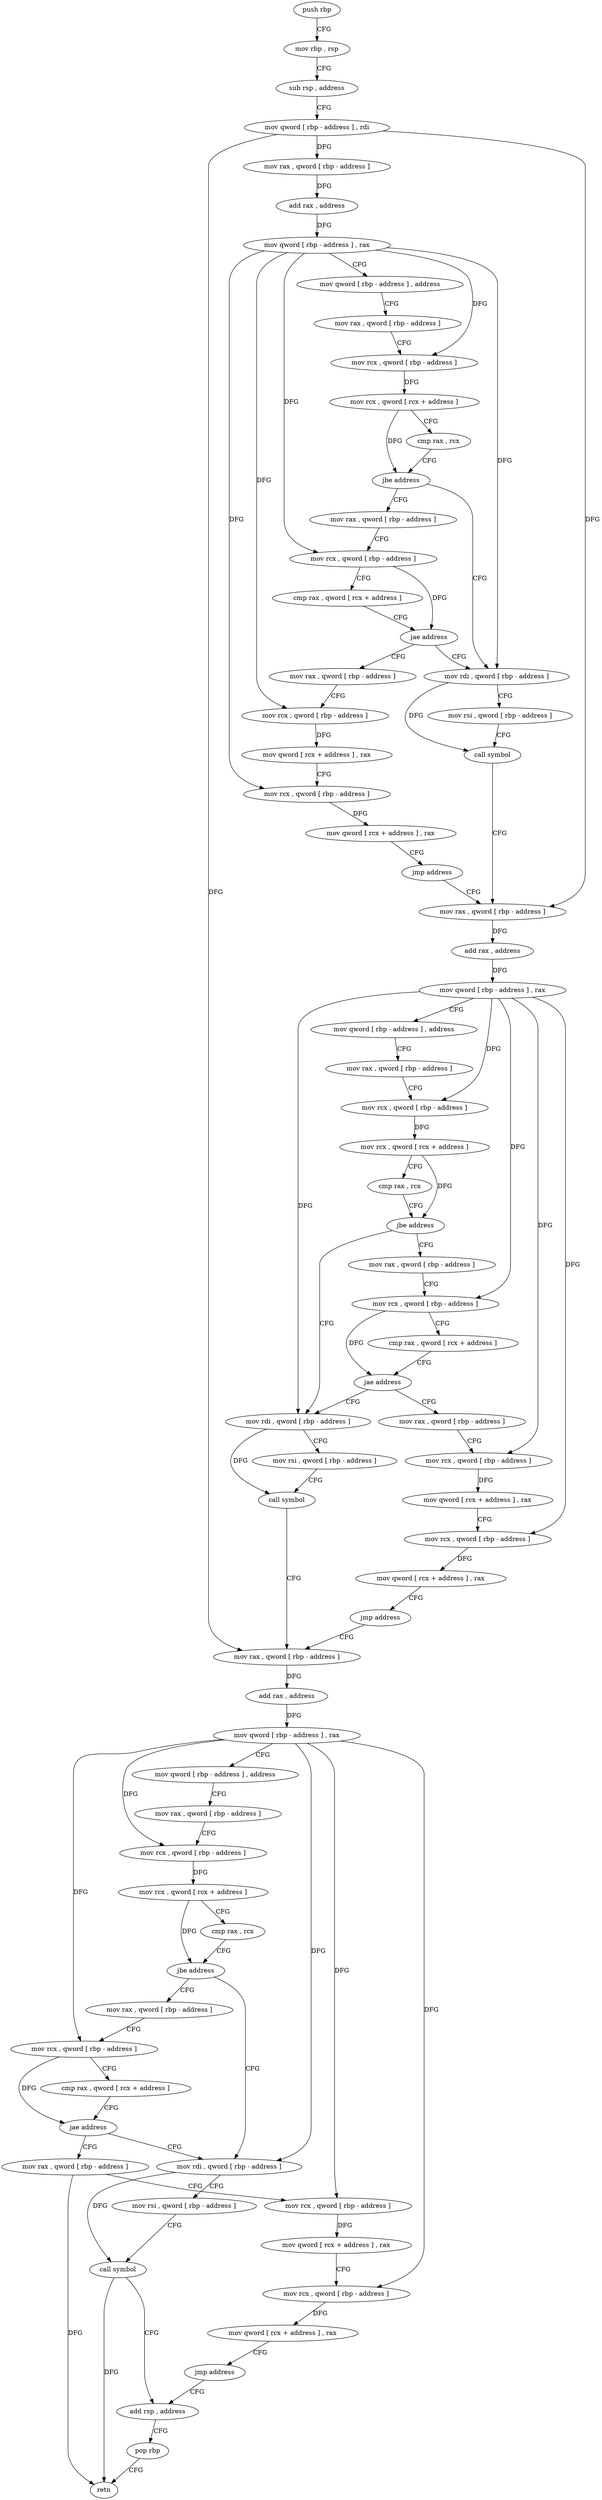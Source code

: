 digraph "func" {
"4229920" [label = "push rbp" ]
"4229921" [label = "mov rbp , rsp" ]
"4229924" [label = "sub rsp , address" ]
"4229928" [label = "mov qword [ rbp - address ] , rdi" ]
"4229932" [label = "mov rax , qword [ rbp - address ]" ]
"4229936" [label = "add rax , address" ]
"4229942" [label = "mov qword [ rbp - address ] , rax" ]
"4229946" [label = "mov qword [ rbp - address ] , address" ]
"4229954" [label = "mov rax , qword [ rbp - address ]" ]
"4229958" [label = "mov rcx , qword [ rbp - address ]" ]
"4229962" [label = "mov rcx , qword [ rcx + address ]" ]
"4229966" [label = "cmp rax , rcx" ]
"4229969" [label = "jbe address" ]
"4230018" [label = "mov rdi , qword [ rbp - address ]" ]
"4229975" [label = "mov rax , qword [ rbp - address ]" ]
"4230022" [label = "mov rsi , qword [ rbp - address ]" ]
"4230026" [label = "call symbol" ]
"4230031" [label = "mov rax , qword [ rbp - address ]" ]
"4229979" [label = "mov rcx , qword [ rbp - address ]" ]
"4229983" [label = "cmp rax , qword [ rcx + address ]" ]
"4229987" [label = "jae address" ]
"4229993" [label = "mov rax , qword [ rbp - address ]" ]
"4230117" [label = "mov rdi , qword [ rbp - address ]" ]
"4230121" [label = "mov rsi , qword [ rbp - address ]" ]
"4230125" [label = "call symbol" ]
"4230130" [label = "mov rax , qword [ rbp - address ]" ]
"4230074" [label = "mov rax , qword [ rbp - address ]" ]
"4230078" [label = "mov rcx , qword [ rbp - address ]" ]
"4230082" [label = "cmp rax , qword [ rcx + address ]" ]
"4230086" [label = "jae address" ]
"4230092" [label = "mov rax , qword [ rbp - address ]" ]
"4229997" [label = "mov rcx , qword [ rbp - address ]" ]
"4230001" [label = "mov qword [ rcx + address ] , rax" ]
"4230005" [label = "mov rcx , qword [ rbp - address ]" ]
"4230009" [label = "mov qword [ rcx + address ] , rax" ]
"4230013" [label = "jmp address" ]
"4230216" [label = "mov rdi , qword [ rbp - address ]" ]
"4230220" [label = "mov rsi , qword [ rbp - address ]" ]
"4230224" [label = "call symbol" ]
"4230229" [label = "add rsp , address" ]
"4230173" [label = "mov rax , qword [ rbp - address ]" ]
"4230177" [label = "mov rcx , qword [ rbp - address ]" ]
"4230181" [label = "cmp rax , qword [ rcx + address ]" ]
"4230185" [label = "jae address" ]
"4230191" [label = "mov rax , qword [ rbp - address ]" ]
"4230096" [label = "mov rcx , qword [ rbp - address ]" ]
"4230100" [label = "mov qword [ rcx + address ] , rax" ]
"4230104" [label = "mov rcx , qword [ rbp - address ]" ]
"4230108" [label = "mov qword [ rcx + address ] , rax" ]
"4230112" [label = "jmp address" ]
"4230035" [label = "add rax , address" ]
"4230041" [label = "mov qword [ rbp - address ] , rax" ]
"4230045" [label = "mov qword [ rbp - address ] , address" ]
"4230053" [label = "mov rax , qword [ rbp - address ]" ]
"4230057" [label = "mov rcx , qword [ rbp - address ]" ]
"4230061" [label = "mov rcx , qword [ rcx + address ]" ]
"4230065" [label = "cmp rax , rcx" ]
"4230068" [label = "jbe address" ]
"4230195" [label = "mov rcx , qword [ rbp - address ]" ]
"4230199" [label = "mov qword [ rcx + address ] , rax" ]
"4230203" [label = "mov rcx , qword [ rbp - address ]" ]
"4230207" [label = "mov qword [ rcx + address ] , rax" ]
"4230211" [label = "jmp address" ]
"4230134" [label = "add rax , address" ]
"4230140" [label = "mov qword [ rbp - address ] , rax" ]
"4230144" [label = "mov qword [ rbp - address ] , address" ]
"4230152" [label = "mov rax , qword [ rbp - address ]" ]
"4230156" [label = "mov rcx , qword [ rbp - address ]" ]
"4230160" [label = "mov rcx , qword [ rcx + address ]" ]
"4230164" [label = "cmp rax , rcx" ]
"4230167" [label = "jbe address" ]
"4230233" [label = "pop rbp" ]
"4230234" [label = "retn" ]
"4229920" -> "4229921" [ label = "CFG" ]
"4229921" -> "4229924" [ label = "CFG" ]
"4229924" -> "4229928" [ label = "CFG" ]
"4229928" -> "4229932" [ label = "DFG" ]
"4229928" -> "4230031" [ label = "DFG" ]
"4229928" -> "4230130" [ label = "DFG" ]
"4229932" -> "4229936" [ label = "DFG" ]
"4229936" -> "4229942" [ label = "DFG" ]
"4229942" -> "4229946" [ label = "CFG" ]
"4229942" -> "4229958" [ label = "DFG" ]
"4229942" -> "4230018" [ label = "DFG" ]
"4229942" -> "4229979" [ label = "DFG" ]
"4229942" -> "4229997" [ label = "DFG" ]
"4229942" -> "4230005" [ label = "DFG" ]
"4229946" -> "4229954" [ label = "CFG" ]
"4229954" -> "4229958" [ label = "CFG" ]
"4229958" -> "4229962" [ label = "DFG" ]
"4229962" -> "4229966" [ label = "CFG" ]
"4229962" -> "4229969" [ label = "DFG" ]
"4229966" -> "4229969" [ label = "CFG" ]
"4229969" -> "4230018" [ label = "CFG" ]
"4229969" -> "4229975" [ label = "CFG" ]
"4230018" -> "4230022" [ label = "CFG" ]
"4230018" -> "4230026" [ label = "DFG" ]
"4229975" -> "4229979" [ label = "CFG" ]
"4230022" -> "4230026" [ label = "CFG" ]
"4230026" -> "4230031" [ label = "CFG" ]
"4230031" -> "4230035" [ label = "DFG" ]
"4229979" -> "4229983" [ label = "CFG" ]
"4229979" -> "4229987" [ label = "DFG" ]
"4229983" -> "4229987" [ label = "CFG" ]
"4229987" -> "4230018" [ label = "CFG" ]
"4229987" -> "4229993" [ label = "CFG" ]
"4229993" -> "4229997" [ label = "CFG" ]
"4230117" -> "4230121" [ label = "CFG" ]
"4230117" -> "4230125" [ label = "DFG" ]
"4230121" -> "4230125" [ label = "CFG" ]
"4230125" -> "4230130" [ label = "CFG" ]
"4230130" -> "4230134" [ label = "DFG" ]
"4230074" -> "4230078" [ label = "CFG" ]
"4230078" -> "4230082" [ label = "CFG" ]
"4230078" -> "4230086" [ label = "DFG" ]
"4230082" -> "4230086" [ label = "CFG" ]
"4230086" -> "4230117" [ label = "CFG" ]
"4230086" -> "4230092" [ label = "CFG" ]
"4230092" -> "4230096" [ label = "CFG" ]
"4229997" -> "4230001" [ label = "DFG" ]
"4230001" -> "4230005" [ label = "CFG" ]
"4230005" -> "4230009" [ label = "DFG" ]
"4230009" -> "4230013" [ label = "CFG" ]
"4230013" -> "4230031" [ label = "CFG" ]
"4230216" -> "4230220" [ label = "CFG" ]
"4230216" -> "4230224" [ label = "DFG" ]
"4230220" -> "4230224" [ label = "CFG" ]
"4230224" -> "4230229" [ label = "CFG" ]
"4230224" -> "4230234" [ label = "DFG" ]
"4230229" -> "4230233" [ label = "CFG" ]
"4230173" -> "4230177" [ label = "CFG" ]
"4230177" -> "4230181" [ label = "CFG" ]
"4230177" -> "4230185" [ label = "DFG" ]
"4230181" -> "4230185" [ label = "CFG" ]
"4230185" -> "4230216" [ label = "CFG" ]
"4230185" -> "4230191" [ label = "CFG" ]
"4230191" -> "4230195" [ label = "CFG" ]
"4230191" -> "4230234" [ label = "DFG" ]
"4230096" -> "4230100" [ label = "DFG" ]
"4230100" -> "4230104" [ label = "CFG" ]
"4230104" -> "4230108" [ label = "DFG" ]
"4230108" -> "4230112" [ label = "CFG" ]
"4230112" -> "4230130" [ label = "CFG" ]
"4230035" -> "4230041" [ label = "DFG" ]
"4230041" -> "4230045" [ label = "CFG" ]
"4230041" -> "4230057" [ label = "DFG" ]
"4230041" -> "4230117" [ label = "DFG" ]
"4230041" -> "4230078" [ label = "DFG" ]
"4230041" -> "4230096" [ label = "DFG" ]
"4230041" -> "4230104" [ label = "DFG" ]
"4230045" -> "4230053" [ label = "CFG" ]
"4230053" -> "4230057" [ label = "CFG" ]
"4230057" -> "4230061" [ label = "DFG" ]
"4230061" -> "4230065" [ label = "CFG" ]
"4230061" -> "4230068" [ label = "DFG" ]
"4230065" -> "4230068" [ label = "CFG" ]
"4230068" -> "4230117" [ label = "CFG" ]
"4230068" -> "4230074" [ label = "CFG" ]
"4230195" -> "4230199" [ label = "DFG" ]
"4230199" -> "4230203" [ label = "CFG" ]
"4230203" -> "4230207" [ label = "DFG" ]
"4230207" -> "4230211" [ label = "CFG" ]
"4230211" -> "4230229" [ label = "CFG" ]
"4230134" -> "4230140" [ label = "DFG" ]
"4230140" -> "4230144" [ label = "CFG" ]
"4230140" -> "4230156" [ label = "DFG" ]
"4230140" -> "4230216" [ label = "DFG" ]
"4230140" -> "4230177" [ label = "DFG" ]
"4230140" -> "4230195" [ label = "DFG" ]
"4230140" -> "4230203" [ label = "DFG" ]
"4230144" -> "4230152" [ label = "CFG" ]
"4230152" -> "4230156" [ label = "CFG" ]
"4230156" -> "4230160" [ label = "DFG" ]
"4230160" -> "4230164" [ label = "CFG" ]
"4230160" -> "4230167" [ label = "DFG" ]
"4230164" -> "4230167" [ label = "CFG" ]
"4230167" -> "4230216" [ label = "CFG" ]
"4230167" -> "4230173" [ label = "CFG" ]
"4230233" -> "4230234" [ label = "CFG" ]
}
